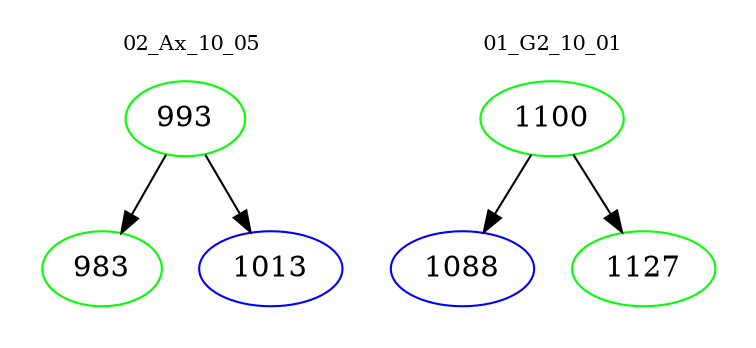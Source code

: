 digraph{
subgraph cluster_0 {
color = white
label = "02_Ax_10_05";
fontsize=10;
T0_993 [label="993", color="green"]
T0_993 -> T0_983 [color="black"]
T0_983 [label="983", color="green"]
T0_993 -> T0_1013 [color="black"]
T0_1013 [label="1013", color="blue"]
}
subgraph cluster_1 {
color = white
label = "01_G2_10_01";
fontsize=10;
T1_1100 [label="1100", color="green"]
T1_1100 -> T1_1088 [color="black"]
T1_1088 [label="1088", color="blue"]
T1_1100 -> T1_1127 [color="black"]
T1_1127 [label="1127", color="green"]
}
}
